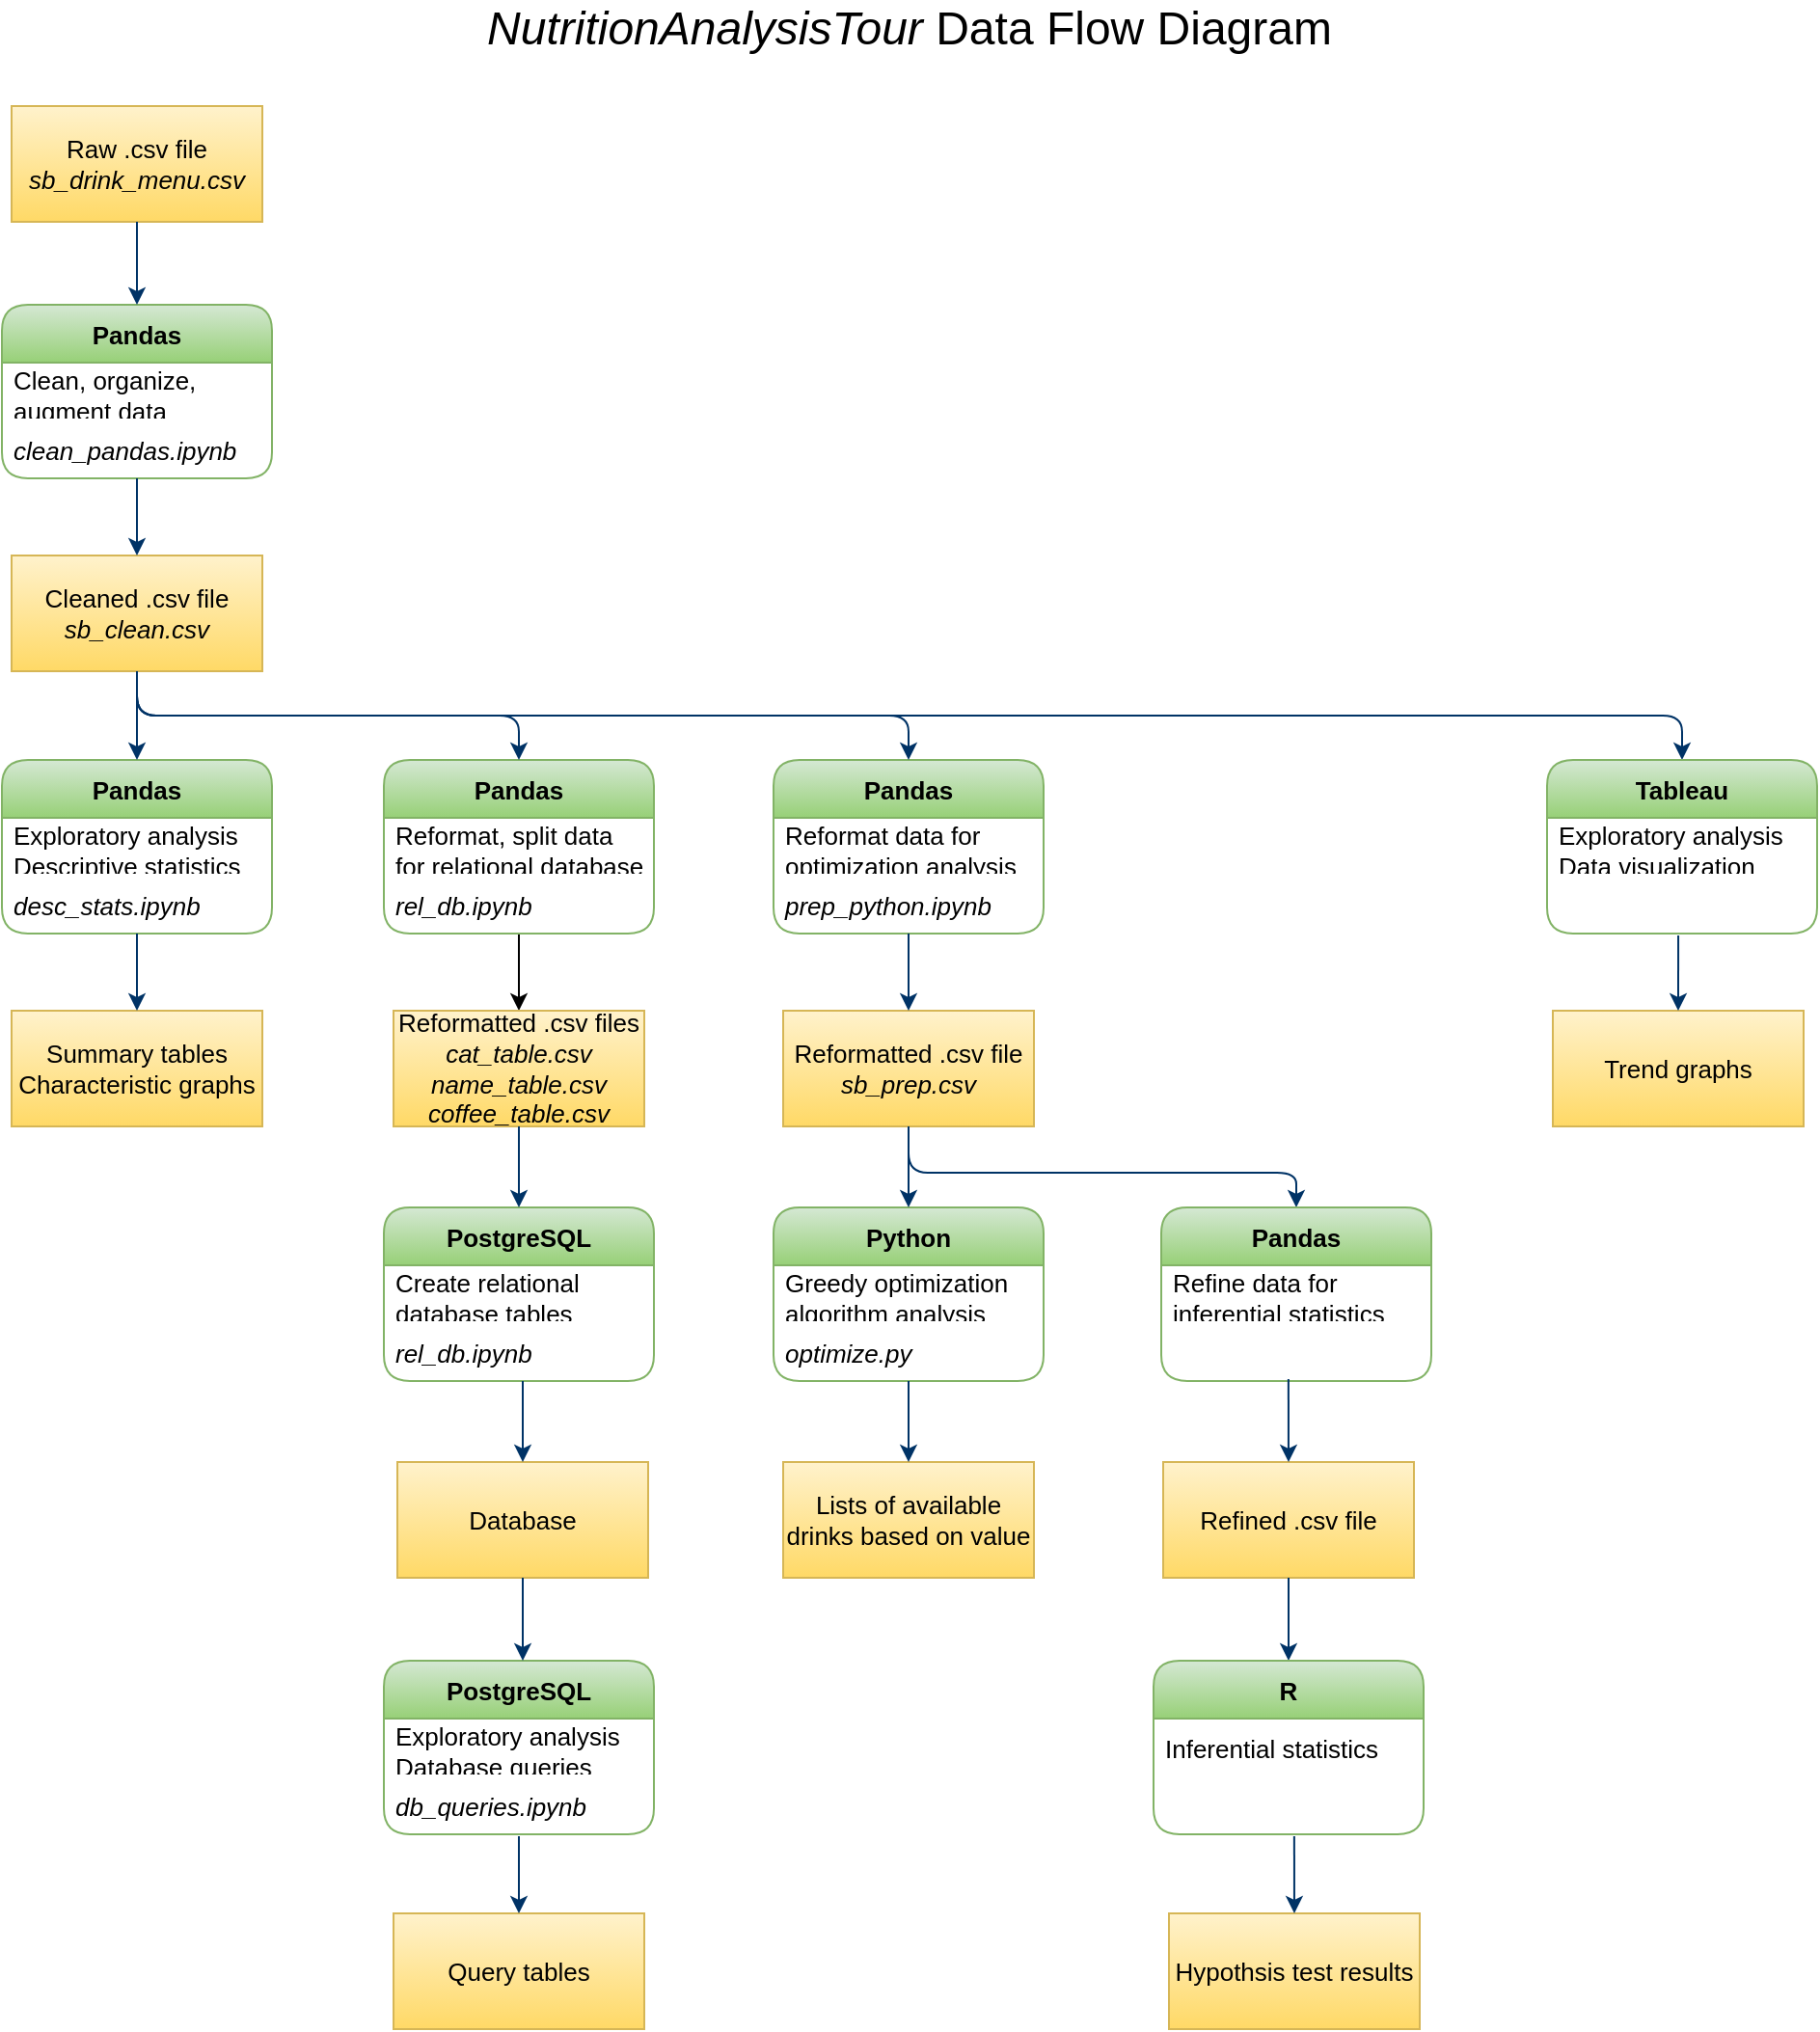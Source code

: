 <mxfile version="16.5.1" type="device"><diagram id="6a731a19-8d31-9384-78a2-239565b7b9f0" name="Page-1"><mxGraphModel dx="1760" dy="1064" grid="0" gridSize="10" guides="1" tooltips="1" connect="1" arrows="1" fold="1" page="0" pageScale="1" pageWidth="1169" pageHeight="827" background="none" math="0" shadow="0"><root><mxCell id="0"/><mxCell id="1" parent="0"/><mxCell id="Or5nF12g7X_xzLK2KK7q-60" value="Pandas" style="swimlane;fontStyle=1;childLayout=stackLayout;horizontal=1;startSize=30;horizontalStack=0;resizeParent=1;resizeParentMax=0;resizeLast=0;collapsible=1;marginBottom=0;rounded=1;swimlaneLine=1;glass=0;sketch=0;fillColor=#d5e8d4;strokeColor=#82b366;gradientColor=#97d077;fontSize=13;" parent="1" vertex="1"><mxGeometry x="40" y="173" width="140" height="90" as="geometry"/></mxCell><mxCell id="Or5nF12g7X_xzLK2KK7q-61" value="Clean, organize, &#10;augment data" style="text;strokeColor=none;fillColor=none;align=left;verticalAlign=middle;spacingLeft=4;spacingRight=4;overflow=hidden;points=[[0,0.5],[1,0.5]];portConstraint=eastwest;rotatable=0;fontSize=13;" parent="Or5nF12g7X_xzLK2KK7q-60" vertex="1"><mxGeometry y="30" width="140" height="30" as="geometry"/></mxCell><mxCell id="Or5nF12g7X_xzLK2KK7q-62" value="clean_pandas.ipynb" style="text;strokeColor=none;fillColor=none;align=left;verticalAlign=middle;spacingLeft=4;spacingRight=4;overflow=hidden;points=[[0,0.5],[1,0.5]];portConstraint=eastwest;rotatable=0;fontStyle=2;fontSize=13;" parent="Or5nF12g7X_xzLK2KK7q-60" vertex="1"><mxGeometry y="60" width="140" height="30" as="geometry"/></mxCell><mxCell id="Or5nF12g7X_xzLK2KK7q-66" value="Raw .csv file&lt;br style=&quot;font-size: 13px;&quot;&gt;&lt;i style=&quot;font-size: 13px;&quot;&gt;sb_drink_menu.csv&lt;/i&gt;" style="rounded=0;whiteSpace=wrap;html=1;fontFamily=Helvetica;fontSize=13;align=center;strokeColor=#d6b656;fillColor=#fff2cc;gradientColor=#ffd966;" parent="1" vertex="1"><mxGeometry x="45" y="70" width="130" height="60" as="geometry"/></mxCell><mxCell id="Or5nF12g7X_xzLK2KK7q-67" value="" style="elbow=horizontal;fontStyle=1;strokeColor=#003366;strokeWidth=1;html=1;fontSize=13;exitX=0.5;exitY=1;exitDx=0;exitDy=0;entryX=0.5;entryY=0;entryDx=0;entryDy=0;" parent="1" source="Or5nF12g7X_xzLK2KK7q-66" target="Or5nF12g7X_xzLK2KK7q-60" edge="1"><mxGeometry x="-785" y="55" width="100" height="100" as="geometry"><mxPoint x="185" y="120" as="sourcePoint"/><mxPoint x="96.429" y="180" as="targetPoint"/></mxGeometry></mxCell><mxCell id="Or5nF12g7X_xzLK2KK7q-69" value="Pandas" style="swimlane;fontStyle=1;childLayout=stackLayout;horizontal=1;startSize=30;horizontalStack=0;resizeParent=1;resizeParentMax=0;resizeLast=0;collapsible=1;marginBottom=0;rounded=1;swimlaneLine=1;glass=0;sketch=0;fillColor=#d5e8d4;strokeColor=#82b366;gradientColor=#97d077;fontSize=13;" parent="1" vertex="1"><mxGeometry x="40" y="409" width="140" height="90" as="geometry"/></mxCell><mxCell id="Or5nF12g7X_xzLK2KK7q-70" value="Exploratory analysis&#10;Descriptive statistics" style="text;strokeColor=none;fillColor=none;align=left;verticalAlign=middle;spacingLeft=4;spacingRight=4;overflow=hidden;points=[[0,0.5],[1,0.5]];portConstraint=eastwest;rotatable=0;fontSize=13;" parent="Or5nF12g7X_xzLK2KK7q-69" vertex="1"><mxGeometry y="30" width="140" height="30" as="geometry"/></mxCell><mxCell id="Or5nF12g7X_xzLK2KK7q-71" value="desc_stats.ipynb" style="text;strokeColor=none;fillColor=none;align=left;verticalAlign=middle;spacingLeft=4;spacingRight=4;overflow=hidden;points=[[0,0.5],[1,0.5]];portConstraint=eastwest;rotatable=0;fontStyle=2;fontSize=13;" parent="Or5nF12g7X_xzLK2KK7q-69" vertex="1"><mxGeometry y="60" width="140" height="30" as="geometry"/></mxCell><mxCell id="ZaDNaHJFlnCiSKHPa7WQ-8" value="" style="edgeStyle=orthogonalEdgeStyle;rounded=0;orthogonalLoop=1;jettySize=auto;html=1;fontSize=13;" parent="1" source="Or5nF12g7X_xzLK2KK7q-72" target="Or5nF12g7X_xzLK2KK7q-89" edge="1"><mxGeometry relative="1" as="geometry"/></mxCell><mxCell id="Or5nF12g7X_xzLK2KK7q-72" value="Pandas" style="swimlane;fontStyle=1;childLayout=stackLayout;horizontal=1;startSize=30;horizontalStack=0;resizeParent=1;resizeParentMax=0;resizeLast=0;collapsible=1;marginBottom=0;rounded=1;swimlaneLine=1;glass=0;sketch=0;fillColor=#d5e8d4;gradientColor=#97d077;strokeColor=#82b366;fontSize=13;" parent="1" vertex="1"><mxGeometry x="238" y="409" width="140" height="90" as="geometry"/></mxCell><mxCell id="Or5nF12g7X_xzLK2KK7q-73" value="Reformat, split data &#10;for relational database" style="text;strokeColor=none;fillColor=none;align=left;verticalAlign=middle;spacingLeft=4;spacingRight=4;overflow=hidden;points=[[0,0.5],[1,0.5]];portConstraint=eastwest;rotatable=0;fontSize=13;" parent="Or5nF12g7X_xzLK2KK7q-72" vertex="1"><mxGeometry y="30" width="140" height="30" as="geometry"/></mxCell><mxCell id="Or5nF12g7X_xzLK2KK7q-74" value="rel_db.ipynb" style="text;strokeColor=none;fillColor=none;align=left;verticalAlign=middle;spacingLeft=4;spacingRight=4;overflow=hidden;points=[[0,0.5],[1,0.5]];portConstraint=eastwest;rotatable=0;fontStyle=2;fontSize=13;" parent="Or5nF12g7X_xzLK2KK7q-72" vertex="1"><mxGeometry y="60" width="140" height="30" as="geometry"/></mxCell><mxCell id="Or5nF12g7X_xzLK2KK7q-75" value="PostgreSQL" style="swimlane;fontStyle=1;childLayout=stackLayout;horizontal=1;startSize=30;horizontalStack=0;resizeParent=1;resizeParentMax=0;resizeLast=0;collapsible=1;marginBottom=0;rounded=1;swimlaneLine=1;glass=0;sketch=0;fillColor=#d5e8d4;gradientColor=#97d077;strokeColor=#82b366;fontSize=13;" parent="1" vertex="1"><mxGeometry x="238" y="641" width="140" height="90" as="geometry"/></mxCell><mxCell id="Or5nF12g7X_xzLK2KK7q-76" value="Create relational&#10;database tables" style="text;strokeColor=none;fillColor=none;align=left;verticalAlign=middle;spacingLeft=4;spacingRight=4;overflow=hidden;points=[[0,0.5],[1,0.5]];portConstraint=eastwest;rotatable=0;fontSize=13;" parent="Or5nF12g7X_xzLK2KK7q-75" vertex="1"><mxGeometry y="30" width="140" height="30" as="geometry"/></mxCell><mxCell id="Or5nF12g7X_xzLK2KK7q-77" value="rel_db.ipynb" style="text;strokeColor=none;fillColor=none;align=left;verticalAlign=middle;spacingLeft=4;spacingRight=4;overflow=hidden;points=[[0,0.5],[1,0.5]];portConstraint=eastwest;rotatable=0;fontStyle=2;fontSize=13;" parent="Or5nF12g7X_xzLK2KK7q-75" vertex="1"><mxGeometry y="60" width="140" height="30" as="geometry"/></mxCell><mxCell id="Or5nF12g7X_xzLK2KK7q-78" value="PostgreSQL" style="swimlane;fontStyle=1;childLayout=stackLayout;horizontal=1;startSize=30;horizontalStack=0;resizeParent=1;resizeParentMax=0;resizeLast=0;collapsible=1;marginBottom=0;rounded=1;swimlaneLine=1;glass=0;sketch=0;fillColor=#d5e8d4;gradientColor=#97d077;strokeColor=#82b366;fontSize=13;" parent="1" vertex="1"><mxGeometry x="238" y="876" width="140" height="90" as="geometry"/></mxCell><mxCell id="Or5nF12g7X_xzLK2KK7q-79" value="Exploratory analysis&#10;Database queries" style="text;strokeColor=none;fillColor=none;align=left;verticalAlign=middle;spacingLeft=4;spacingRight=4;overflow=hidden;points=[[0,0.5],[1,0.5]];portConstraint=eastwest;rotatable=0;fontSize=13;" parent="Or5nF12g7X_xzLK2KK7q-78" vertex="1"><mxGeometry y="30" width="140" height="30" as="geometry"/></mxCell><mxCell id="Or5nF12g7X_xzLK2KK7q-80" value="db_queries.ipynb" style="text;strokeColor=none;fillColor=none;align=left;verticalAlign=middle;spacingLeft=4;spacingRight=4;overflow=hidden;points=[[0,0.5],[1,0.5]];portConstraint=eastwest;rotatable=0;fontStyle=2;fontSize=13;" parent="Or5nF12g7X_xzLK2KK7q-78" vertex="1"><mxGeometry y="60" width="140" height="30" as="geometry"/></mxCell><mxCell id="Or5nF12g7X_xzLK2KK7q-81" value="Pandas" style="swimlane;fontStyle=1;childLayout=stackLayout;horizontal=1;startSize=30;horizontalStack=0;resizeParent=1;resizeParentMax=0;resizeLast=0;collapsible=1;marginBottom=0;rounded=1;swimlaneLine=1;glass=0;sketch=0;fillColor=#d5e8d4;gradientColor=#97d077;strokeColor=#82b366;fontSize=13;" parent="1" vertex="1"><mxGeometry x="440" y="409" width="140" height="90" as="geometry"/></mxCell><mxCell id="Or5nF12g7X_xzLK2KK7q-82" value="Reformat data for &#10;optimization analysis" style="text;strokeColor=none;fillColor=none;align=left;verticalAlign=middle;spacingLeft=4;spacingRight=4;overflow=hidden;points=[[0,0.5],[1,0.5]];portConstraint=eastwest;rotatable=0;fontSize=13;" parent="Or5nF12g7X_xzLK2KK7q-81" vertex="1"><mxGeometry y="30" width="140" height="30" as="geometry"/></mxCell><mxCell id="Or5nF12g7X_xzLK2KK7q-83" value="prep_python.ipynb" style="text;strokeColor=none;fillColor=none;align=left;verticalAlign=middle;spacingLeft=4;spacingRight=4;overflow=hidden;points=[[0,0.5],[1,0.5]];portConstraint=eastwest;rotatable=0;fontStyle=2;fontSize=13;" parent="Or5nF12g7X_xzLK2KK7q-81" vertex="1"><mxGeometry y="60" width="140" height="30" as="geometry"/></mxCell><mxCell id="Or5nF12g7X_xzLK2KK7q-84" value="Python" style="swimlane;fontStyle=1;childLayout=stackLayout;horizontal=1;startSize=30;horizontalStack=0;resizeParent=1;resizeParentMax=0;resizeLast=0;collapsible=1;marginBottom=0;rounded=1;swimlaneLine=1;glass=0;sketch=0;fillColor=#d5e8d4;gradientColor=#97d077;strokeColor=#82b366;fontSize=13;" parent="1" vertex="1"><mxGeometry x="440" y="641" width="140" height="90" as="geometry"/></mxCell><mxCell id="Or5nF12g7X_xzLK2KK7q-85" value="Greedy optimization &#10;algorithm analysis" style="text;strokeColor=none;fillColor=none;align=left;verticalAlign=middle;spacingLeft=4;spacingRight=4;overflow=hidden;points=[[0,0.5],[1,0.5]];portConstraint=eastwest;rotatable=0;fontSize=13;" parent="Or5nF12g7X_xzLK2KK7q-84" vertex="1"><mxGeometry y="30" width="140" height="30" as="geometry"/></mxCell><mxCell id="Or5nF12g7X_xzLK2KK7q-86" value="optimize.py" style="text;strokeColor=none;fillColor=none;align=left;verticalAlign=middle;spacingLeft=4;spacingRight=4;overflow=hidden;points=[[0,0.5],[1,0.5]];portConstraint=eastwest;rotatable=0;fontStyle=2;fontSize=13;" parent="Or5nF12g7X_xzLK2KK7q-84" vertex="1"><mxGeometry y="60" width="140" height="30" as="geometry"/></mxCell><mxCell id="Or5nF12g7X_xzLK2KK7q-87" value="Cleaned .csv file&lt;br style=&quot;font-size: 13px;&quot;&gt;&lt;i style=&quot;font-size: 13px;&quot;&gt;sb_clean.csv&lt;/i&gt;" style="rounded=0;whiteSpace=wrap;html=1;fontFamily=Helvetica;fontSize=13;align=center;strokeColor=#d6b656;fillColor=#fff2cc;gradientColor=#ffd966;" parent="1" vertex="1"><mxGeometry x="45" y="303" width="130" height="60" as="geometry"/></mxCell><mxCell id="Or5nF12g7X_xzLK2KK7q-89" value="Reformatted .csv files&lt;br style=&quot;font-size: 13px;&quot;&gt;&lt;i style=&quot;font-size: 13px;&quot;&gt;cat_table.csv&lt;br style=&quot;font-size: 13px;&quot;&gt;name_table.csv&lt;br style=&quot;font-size: 13px;&quot;&gt;coffee_table.csv&lt;/i&gt;" style="rounded=0;whiteSpace=wrap;html=1;fontFamily=Helvetica;fontSize=13;align=center;strokeColor=#d6b656;fillColor=#fff2cc;gradientColor=#ffd966;" parent="1" vertex="1"><mxGeometry x="243" y="539" width="130" height="60" as="geometry"/></mxCell><mxCell id="Or5nF12g7X_xzLK2KK7q-90" value="Reformatted .csv file&lt;br style=&quot;font-size: 13px;&quot;&gt;&lt;i style=&quot;font-size: 13px;&quot;&gt;sb_prep.csv&lt;/i&gt;" style="rounded=0;whiteSpace=wrap;html=1;fontFamily=Helvetica;fontSize=13;align=center;strokeColor=#d6b656;fillColor=#fff2cc;gradientColor=#ffd966;" parent="1" vertex="1"><mxGeometry x="445" y="539" width="130" height="60" as="geometry"/></mxCell><mxCell id="Or5nF12g7X_xzLK2KK7q-100" value="&lt;font style=&quot;font-size: 24px&quot;&gt;&lt;i&gt;NutritionAnalysisTour&lt;/i&gt; Data Flow Diagram&lt;/font&gt;" style="text;html=1;resizable=0;autosize=1;align=center;verticalAlign=middle;points=[];fillColor=none;strokeColor=none;rounded=0;glass=0;sketch=0;" parent="1" vertex="1"><mxGeometry x="285" y="20" width="450" height="20" as="geometry"/></mxCell><mxCell id="Or5nF12g7X_xzLK2KK7q-101" value="Database" style="rounded=0;whiteSpace=wrap;html=1;fontFamily=Helvetica;fontSize=13;align=center;strokeColor=#d6b656;fillColor=#fff2cc;gradientColor=#ffd966;" parent="1" vertex="1"><mxGeometry x="245" y="773" width="130" height="60" as="geometry"/></mxCell><mxCell id="ZaDNaHJFlnCiSKHPa7WQ-2" value="" style="edgeStyle=elbowEdgeStyle;elbow=horizontal;exitX=0.5;exitY=1;fontStyle=1;strokeColor=#003366;strokeWidth=1;html=1;exitDx=0;exitDy=0;exitPerimeter=0;entryX=0.5;entryY=0;entryDx=0;entryDy=0;fontSize=13;" parent="1" source="Or5nF12g7X_xzLK2KK7q-62" target="Or5nF12g7X_xzLK2KK7q-87" edge="1"><mxGeometry x="-695" y="58" width="100" height="100" as="geometry"><mxPoint x="120" y="143" as="sourcePoint"/><mxPoint x="120" y="183" as="targetPoint"/><Array as="points"/></mxGeometry></mxCell><mxCell id="ZaDNaHJFlnCiSKHPa7WQ-3" value="" style="edgeStyle=elbowEdgeStyle;elbow=horizontal;exitX=0.5;exitY=1;fontStyle=1;strokeColor=#003366;strokeWidth=1;html=1;exitDx=0;exitDy=0;entryX=0.5;entryY=0;entryDx=0;entryDy=0;fontSize=13;" parent="1" source="Or5nF12g7X_xzLK2KK7q-87" target="Or5nF12g7X_xzLK2KK7q-69" edge="1"><mxGeometry x="-685" y="68" width="100" height="100" as="geometry"><mxPoint x="120" y="273" as="sourcePoint"/><mxPoint x="120" y="313" as="targetPoint"/><Array as="points"/></mxGeometry></mxCell><mxCell id="ZaDNaHJFlnCiSKHPa7WQ-4" value="" style="edgeStyle=elbowEdgeStyle;elbow=vertical;exitX=0.5;exitY=1;fontStyle=1;strokeColor=#003366;strokeWidth=1;html=1;exitDx=0;exitDy=0;entryX=0.5;entryY=0;entryDx=0;entryDy=0;fontSize=13;" parent="1" source="Or5nF12g7X_xzLK2KK7q-87" target="Or5nF12g7X_xzLK2KK7q-72" edge="1"><mxGeometry x="-675" y="85" width="100" height="100" as="geometry"><mxPoint x="130" y="290" as="sourcePoint"/><mxPoint x="130" y="330" as="targetPoint"/></mxGeometry></mxCell><mxCell id="ZaDNaHJFlnCiSKHPa7WQ-5" value="" style="edgeStyle=elbowEdgeStyle;elbow=vertical;exitX=0.5;exitY=1;fontStyle=1;strokeColor=#003366;strokeWidth=1;html=1;exitDx=0;exitDy=0;entryX=0.5;entryY=0;entryDx=0;entryDy=0;fontSize=13;" parent="1" source="Or5nF12g7X_xzLK2KK7q-87" target="Or5nF12g7X_xzLK2KK7q-81" edge="1"><mxGeometry x="-665" y="95" width="100" height="100" as="geometry"><mxPoint x="140" y="300" as="sourcePoint"/><mxPoint x="140" y="340" as="targetPoint"/></mxGeometry></mxCell><mxCell id="ZaDNaHJFlnCiSKHPa7WQ-6" value="" style="edgeStyle=elbowEdgeStyle;elbow=vertical;exitX=0.5;exitY=1;fontStyle=1;strokeColor=#003366;strokeWidth=1;html=1;exitDx=0;exitDy=0;fontSize=13;entryX=0.5;entryY=0;entryDx=0;entryDy=0;" parent="1" source="Or5nF12g7X_xzLK2KK7q-87" target="eUJRAB31iFto7awvdYet-15" edge="1"><mxGeometry x="-655" y="105" width="100" height="100" as="geometry"><mxPoint x="150" y="310" as="sourcePoint"/><mxPoint x="949" y="414" as="targetPoint"/></mxGeometry></mxCell><mxCell id="ZaDNaHJFlnCiSKHPa7WQ-10" value="" style="edgeStyle=elbowEdgeStyle;elbow=horizontal;fontStyle=1;strokeColor=#003366;strokeWidth=1;html=1;entryX=0.5;entryY=0;entryDx=0;entryDy=0;fontSize=13;" parent="1" source="Or5nF12g7X_xzLK2KK7q-77" target="Or5nF12g7X_xzLK2KK7q-101" edge="1"><mxGeometry x="-657" y="123" width="100" height="100" as="geometry"><mxPoint x="228" y="738" as="sourcePoint"/><mxPoint x="138" y="462" as="targetPoint"/><Array as="points"/></mxGeometry></mxCell><mxCell id="ZaDNaHJFlnCiSKHPa7WQ-11" value="" style="edgeStyle=elbowEdgeStyle;elbow=horizontal;exitX=0.5;exitY=1;fontStyle=1;strokeColor=#003366;strokeWidth=1;html=1;exitDx=0;exitDy=0;fontSize=13;" parent="1" source="Or5nF12g7X_xzLK2KK7q-101" target="Or5nF12g7X_xzLK2KK7q-78" edge="1"><mxGeometry x="-647" y="146" width="100" height="100" as="geometry"><mxPoint x="148" y="441" as="sourcePoint"/><mxPoint x="148" y="485" as="targetPoint"/><Array as="points"/></mxGeometry></mxCell><mxCell id="ZaDNaHJFlnCiSKHPa7WQ-12" value="" style="edgeStyle=elbowEdgeStyle;elbow=horizontal;fontStyle=1;strokeColor=#003366;strokeWidth=1;html=1;fontSize=13;" parent="1" source="Or5nF12g7X_xzLK2KK7q-83" target="Or5nF12g7X_xzLK2KK7q-90" edge="1"><mxGeometry x="-645" y="121" width="100" height="100" as="geometry"><mxPoint x="150" y="416" as="sourcePoint"/><mxPoint x="150" y="460" as="targetPoint"/><Array as="points"/></mxGeometry></mxCell><mxCell id="ZaDNaHJFlnCiSKHPa7WQ-13" value="" style="edgeStyle=elbowEdgeStyle;elbow=horizontal;exitX=0.5;exitY=1;fontStyle=1;strokeColor=#003366;strokeWidth=1;html=1;exitDx=0;exitDy=0;fontSize=13;" parent="1" source="Or5nF12g7X_xzLK2KK7q-90" target="Or5nF12g7X_xzLK2KK7q-84" edge="1"><mxGeometry x="-635" y="131" width="100" height="100" as="geometry"><mxPoint x="160" y="426" as="sourcePoint"/><mxPoint x="160" y="470" as="targetPoint"/><Array as="points"/></mxGeometry></mxCell><mxCell id="ZaDNaHJFlnCiSKHPa7WQ-14" value="" style="edgeStyle=elbowEdgeStyle;elbow=vertical;fontStyle=1;strokeColor=#003366;strokeWidth=1;html=1;fontSize=13;entryX=0.5;entryY=0;entryDx=0;entryDy=0;" parent="1" source="Or5nF12g7X_xzLK2KK7q-90" target="eUJRAB31iFto7awvdYet-19" edge="1"><mxGeometry x="-615" y="153" width="100" height="100" as="geometry"><mxPoint x="180" y="448" as="sourcePoint"/><mxPoint x="730" y="653" as="targetPoint"/><Array as="points"><mxPoint x="612" y="623"/></Array></mxGeometry></mxCell><mxCell id="ZaDNaHJFlnCiSKHPa7WQ-15" value="Refined .csv file" style="rounded=0;whiteSpace=wrap;html=1;fontFamily=Helvetica;fontSize=13;align=center;strokeColor=#d6b656;fillColor=#fff2cc;gradientColor=#ffd966;" parent="1" vertex="1"><mxGeometry x="642" y="773" width="130" height="60" as="geometry"/></mxCell><mxCell id="ZaDNaHJFlnCiSKHPa7WQ-17" value="" style="edgeStyle=elbowEdgeStyle;elbow=horizontal;fontStyle=1;strokeColor=#003366;strokeWidth=1;html=1;entryX=0.5;entryY=0;entryDx=0;entryDy=0;exitX=0.5;exitY=1;exitDx=0;exitDy=0;fontSize=13;" parent="1" source="ZaDNaHJFlnCiSKHPa7WQ-15" target="eUJRAB31iFto7awvdYet-22" edge="1"><mxGeometry x="-657" y="247" width="100" height="100" as="geometry"><mxPoint x="308" y="855" as="sourcePoint"/><mxPoint x="708" y="864" as="targetPoint"/><Array as="points"/></mxGeometry></mxCell><mxCell id="eUJRAB31iFto7awvdYet-1" value="Summary tables&lt;br&gt;Characteristic graphs" style="rounded=0;whiteSpace=wrap;html=1;fontFamily=Helvetica;fontSize=13;align=center;strokeColor=#d6b656;fillColor=#fff2cc;gradientColor=#ffd966;" parent="1" vertex="1"><mxGeometry x="45" y="539" width="130" height="60" as="geometry"/></mxCell><mxCell id="eUJRAB31iFto7awvdYet-2" value="" style="elbow=horizontal;fontStyle=1;strokeColor=#003366;strokeWidth=1;html=1;fontSize=13;entryX=0.5;entryY=0;entryDx=0;entryDy=0;" parent="1" source="Or5nF12g7X_xzLK2KK7q-71" target="eUJRAB31iFto7awvdYet-1" edge="1"><mxGeometry x="-775" y="62" width="100" height="100" as="geometry"><mxPoint x="80" y="737" as="sourcePoint"/><mxPoint x="90" y="797" as="targetPoint"/></mxGeometry></mxCell><mxCell id="eUJRAB31iFto7awvdYet-3" value="Query tables" style="rounded=0;whiteSpace=wrap;html=1;fontFamily=Helvetica;fontSize=13;align=center;strokeColor=#d6b656;fillColor=#fff2cc;gradientColor=#ffd966;" parent="1" vertex="1"><mxGeometry x="243" y="1007" width="130" height="60" as="geometry"/></mxCell><mxCell id="eUJRAB31iFto7awvdYet-4" value="" style="elbow=horizontal;fontStyle=1;strokeColor=#003366;strokeWidth=1;html=1;fontSize=13;entryX=0.5;entryY=0;entryDx=0;entryDy=0;" parent="1" target="eUJRAB31iFto7awvdYet-3" edge="1"><mxGeometry x="-577" y="530" width="100" height="100" as="geometry"><mxPoint x="308" y="967" as="sourcePoint"/><mxPoint x="288" y="1265" as="targetPoint"/></mxGeometry></mxCell><mxCell id="eUJRAB31iFto7awvdYet-5" value="Lists of available drinks based on value" style="rounded=0;whiteSpace=wrap;html=1;fontFamily=Helvetica;fontSize=13;align=center;strokeColor=#d6b656;fillColor=#fff2cc;gradientColor=#ffd966;" parent="1" vertex="1"><mxGeometry x="445" y="773" width="130" height="60" as="geometry"/></mxCell><mxCell id="eUJRAB31iFto7awvdYet-6" value="" style="elbow=horizontal;fontStyle=1;strokeColor=#003366;strokeWidth=1;html=1;fontSize=13;entryX=0.5;entryY=0;entryDx=0;entryDy=0;" parent="1" source="Or5nF12g7X_xzLK2KK7q-86" target="eUJRAB31iFto7awvdYet-5" edge="1"><mxGeometry x="-375.5" y="288" width="100" height="100" as="geometry"><mxPoint x="509.5" y="725" as="sourcePoint"/><mxPoint x="489.5" y="1023" as="targetPoint"/></mxGeometry></mxCell><mxCell id="eUJRAB31iFto7awvdYet-7" value="Hypothsis test results" style="rounded=0;whiteSpace=wrap;html=1;fontFamily=Helvetica;fontSize=13;align=center;strokeColor=#d6b656;fillColor=#fff2cc;gradientColor=#ffd966;" parent="1" vertex="1"><mxGeometry x="645" y="1007" width="130" height="60" as="geometry"/></mxCell><mxCell id="eUJRAB31iFto7awvdYet-8" value="" style="elbow=horizontal;fontStyle=1;strokeColor=#003366;strokeWidth=1;html=1;fontSize=13;entryX=0.5;entryY=0;entryDx=0;entryDy=0;exitX=0.521;exitY=1.033;exitDx=0;exitDy=0;exitPerimeter=0;" parent="1" source="eUJRAB31iFto7awvdYet-24" target="eUJRAB31iFto7awvdYet-7" edge="1"><mxGeometry x="-175" y="496" width="100" height="100" as="geometry"><mxPoint x="730" y="940" as="sourcePoint"/><mxPoint x="690" y="1231" as="targetPoint"/></mxGeometry></mxCell><mxCell id="eUJRAB31iFto7awvdYet-9" value="Trend graphs" style="rounded=0;whiteSpace=wrap;html=1;fontFamily=Helvetica;fontSize=13;align=center;strokeColor=#d6b656;fillColor=#fff2cc;gradientColor=#ffd966;" parent="1" vertex="1"><mxGeometry x="844" y="539" width="130" height="60" as="geometry"/></mxCell><mxCell id="eUJRAB31iFto7awvdYet-10" value="" style="elbow=horizontal;fontStyle=1;strokeColor=#003366;strokeWidth=1;html=1;fontSize=13;entryX=0.5;entryY=0;entryDx=0;entryDy=0;exitX=0.486;exitY=1.033;exitDx=0;exitDy=0;exitPerimeter=0;" parent="1" source="eUJRAB31iFto7awvdYet-17" target="eUJRAB31iFto7awvdYet-9" edge="1"><mxGeometry x="16" y="54" width="100" height="100" as="geometry"><mxPoint x="901" y="470" as="sourcePoint"/><mxPoint x="881" y="789" as="targetPoint"/></mxGeometry></mxCell><mxCell id="eUJRAB31iFto7awvdYet-15" value="Tableau" style="swimlane;fontStyle=1;childLayout=stackLayout;horizontal=1;startSize=30;horizontalStack=0;resizeParent=1;resizeParentMax=0;resizeLast=0;collapsible=1;marginBottom=0;rounded=1;swimlaneLine=1;glass=0;sketch=0;fillColor=#d5e8d4;gradientColor=#97d077;strokeColor=#82b366;fontSize=13;" parent="1" vertex="1"><mxGeometry x="841" y="409" width="140" height="90" as="geometry"/></mxCell><mxCell id="eUJRAB31iFto7awvdYet-16" value="Exploratory analysis&#10;Data visualization" style="text;strokeColor=none;fillColor=none;align=left;verticalAlign=middle;spacingLeft=4;spacingRight=4;overflow=hidden;points=[[0,0.5],[1,0.5]];portConstraint=eastwest;rotatable=0;fontSize=13;" parent="eUJRAB31iFto7awvdYet-15" vertex="1"><mxGeometry y="30" width="140" height="30" as="geometry"/></mxCell><mxCell id="eUJRAB31iFto7awvdYet-17" value=" " style="text;strokeColor=none;fillColor=none;align=left;verticalAlign=middle;spacingLeft=4;spacingRight=4;overflow=hidden;points=[[0,0.5],[1,0.5]];portConstraint=eastwest;rotatable=0;fontStyle=2;fontSize=13;" parent="eUJRAB31iFto7awvdYet-15" vertex="1"><mxGeometry y="60" width="140" height="30" as="geometry"/></mxCell><mxCell id="eUJRAB31iFto7awvdYet-19" value="Pandas" style="swimlane;fontStyle=1;childLayout=stackLayout;horizontal=1;startSize=30;horizontalStack=0;resizeParent=1;resizeParentMax=0;resizeLast=0;collapsible=1;marginBottom=0;rounded=1;swimlaneLine=1;glass=0;sketch=0;fillColor=#d5e8d4;gradientColor=#97d077;strokeColor=#82b366;fontSize=13;" parent="1" vertex="1"><mxGeometry x="641" y="641" width="140" height="90" as="geometry"/></mxCell><mxCell id="eUJRAB31iFto7awvdYet-20" value="Refine data for &#10;inferential statistics" style="text;strokeColor=none;fillColor=none;align=left;verticalAlign=middle;spacingLeft=4;spacingRight=4;overflow=hidden;points=[[0,0.5],[1,0.5]];portConstraint=eastwest;rotatable=0;fontSize=13;" parent="eUJRAB31iFto7awvdYet-19" vertex="1"><mxGeometry y="30" width="140" height="30" as="geometry"/></mxCell><mxCell id="eUJRAB31iFto7awvdYet-21" value=" " style="text;strokeColor=none;fillColor=none;align=left;verticalAlign=middle;spacingLeft=4;spacingRight=4;overflow=hidden;points=[[0,0.5],[1,0.5]];portConstraint=eastwest;rotatable=0;fontStyle=2;fontSize=13;" parent="eUJRAB31iFto7awvdYet-19" vertex="1"><mxGeometry y="60" width="140" height="30" as="geometry"/></mxCell><mxCell id="eUJRAB31iFto7awvdYet-22" value="R" style="swimlane;fontStyle=1;childLayout=stackLayout;horizontal=1;startSize=30;horizontalStack=0;resizeParent=1;resizeParentMax=0;resizeLast=0;collapsible=1;marginBottom=0;rounded=1;swimlaneLine=1;glass=0;sketch=0;fillColor=#d5e8d4;gradientColor=#97d077;strokeColor=#82b366;fontSize=13;" parent="1" vertex="1"><mxGeometry x="637" y="876" width="140" height="90" as="geometry"/></mxCell><mxCell id="eUJRAB31iFto7awvdYet-23" value="Inferential statistics" style="text;strokeColor=none;fillColor=none;align=left;verticalAlign=middle;spacingLeft=4;spacingRight=4;overflow=hidden;points=[[0,0.5],[1,0.5]];portConstraint=eastwest;rotatable=0;fontSize=13;" parent="eUJRAB31iFto7awvdYet-22" vertex="1"><mxGeometry y="30" width="140" height="30" as="geometry"/></mxCell><mxCell id="eUJRAB31iFto7awvdYet-24" value=" " style="text;strokeColor=none;fillColor=none;align=left;verticalAlign=middle;spacingLeft=4;spacingRight=4;overflow=hidden;points=[[0,0.5],[1,0.5]];portConstraint=eastwest;rotatable=0;fontStyle=2;fontSize=13;" parent="eUJRAB31iFto7awvdYet-22" vertex="1"><mxGeometry y="60" width="140" height="30" as="geometry"/></mxCell><mxCell id="eUJRAB31iFto7awvdYet-25" value="" style="elbow=horizontal;fontStyle=1;strokeColor=#003366;strokeWidth=1;html=1;entryX=0.5;entryY=0;entryDx=0;entryDy=0;fontSize=13;exitX=0.471;exitY=0.967;exitDx=0;exitDy=0;exitPerimeter=0;" parent="1" source="eUJRAB31iFto7awvdYet-21" target="ZaDNaHJFlnCiSKHPa7WQ-15" edge="1"><mxGeometry x="-647" y="257" width="100" height="100" as="geometry"><mxPoint x="878" y="871" as="sourcePoint"/><mxPoint x="717" y="888" as="targetPoint"/></mxGeometry></mxCell><mxCell id="eUJRAB31iFto7awvdYet-27" value="" style="elbow=horizontal;fontStyle=1;strokeColor=#003366;strokeWidth=1;html=1;fontSize=13;exitX=0.5;exitY=1;exitDx=0;exitDy=0;" parent="1" source="Or5nF12g7X_xzLK2KK7q-89" target="Or5nF12g7X_xzLK2KK7q-75" edge="1"><mxGeometry x="-143" y="523" width="100" height="100" as="geometry"><mxPoint x="741.94" y="995.99" as="sourcePoint"/><mxPoint x="742" y="1044" as="targetPoint"/></mxGeometry></mxCell></root></mxGraphModel></diagram></mxfile>